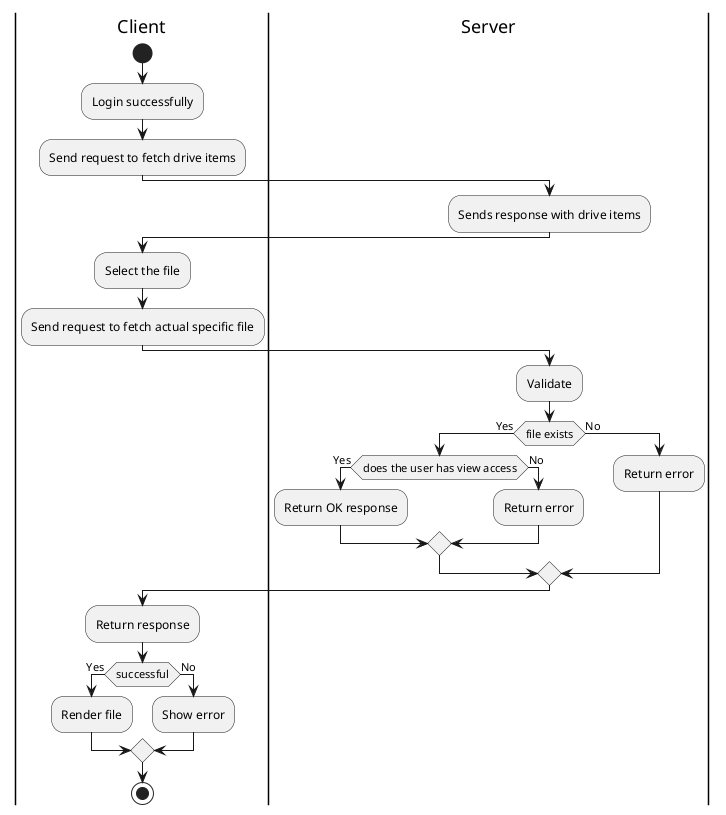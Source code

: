 @startuml
|Client|
start
|Client|
:Login successfully;
:Send request to fetch drive items;
|Server|
:Sends response with drive items;
|Client|
:Select the file;
:Send request to fetch actual specific file;
|Server|
:Validate;
if (file exists) then
 ->Yes;
 if (does the user has view access) then
  ->Yes;
  :Return OK response;
 else
  ->No;
  :Return error;
 endif
else
 -> No;
 :Return error;
endif
|Client|
:Return response;
if(successful) then
->Yes;
:Render file;
else
->No;
:Show error;
endif
stop
@enduml
